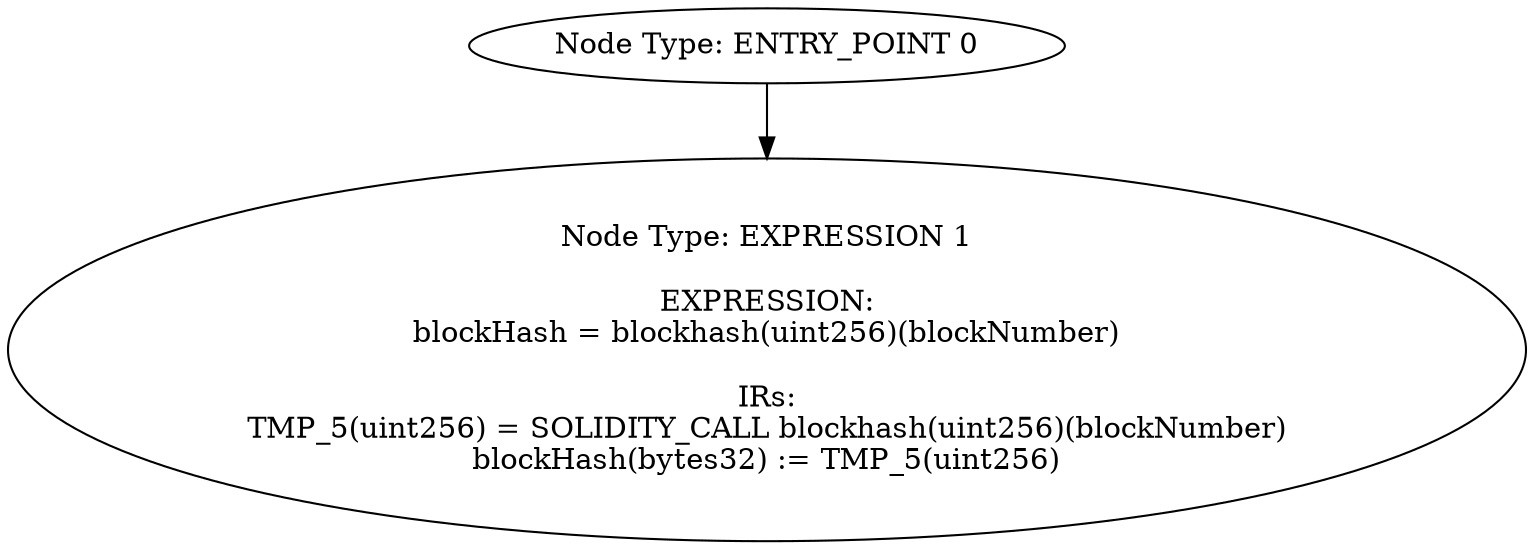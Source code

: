 digraph{
0[label="Node Type: ENTRY_POINT 0
"];
0->1;
1[label="Node Type: EXPRESSION 1

EXPRESSION:
blockHash = blockhash(uint256)(blockNumber)

IRs:
TMP_5(uint256) = SOLIDITY_CALL blockhash(uint256)(blockNumber)
blockHash(bytes32) := TMP_5(uint256)"];
}
